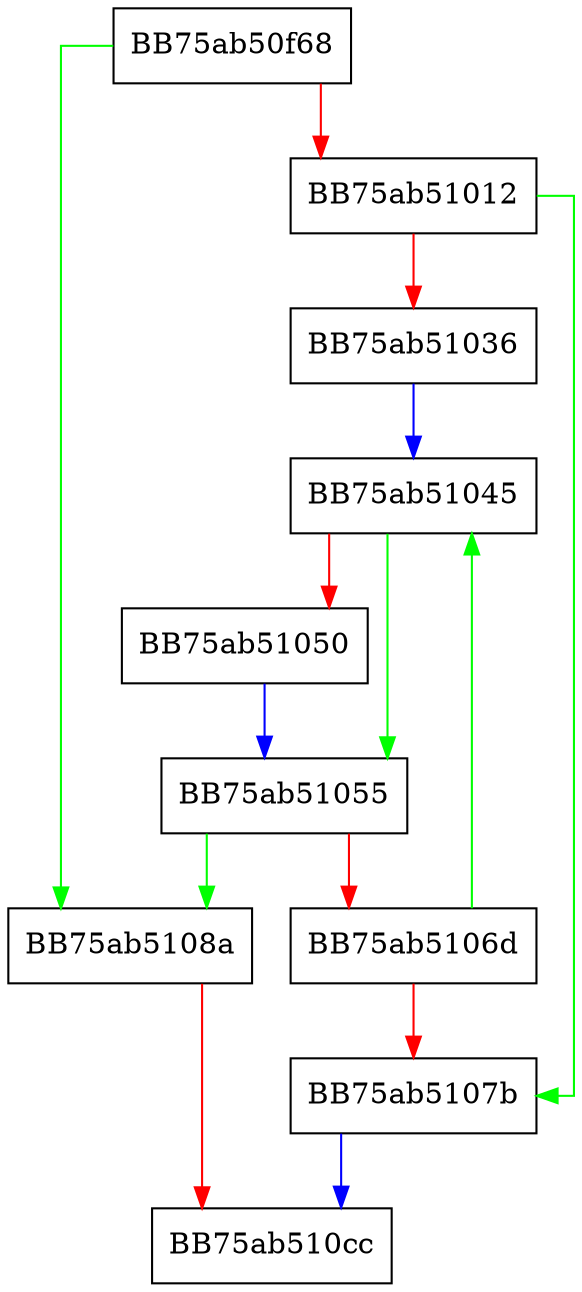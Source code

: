 digraph memjrnlCreateFile {
  node [shape="box"];
  graph [splines=ortho];
  BB75ab50f68 -> BB75ab5108a [color="green"];
  BB75ab50f68 -> BB75ab51012 [color="red"];
  BB75ab51012 -> BB75ab5107b [color="green"];
  BB75ab51012 -> BB75ab51036 [color="red"];
  BB75ab51036 -> BB75ab51045 [color="blue"];
  BB75ab51045 -> BB75ab51055 [color="green"];
  BB75ab51045 -> BB75ab51050 [color="red"];
  BB75ab51050 -> BB75ab51055 [color="blue"];
  BB75ab51055 -> BB75ab5108a [color="green"];
  BB75ab51055 -> BB75ab5106d [color="red"];
  BB75ab5106d -> BB75ab51045 [color="green"];
  BB75ab5106d -> BB75ab5107b [color="red"];
  BB75ab5107b -> BB75ab510cc [color="blue"];
  BB75ab5108a -> BB75ab510cc [color="red"];
}